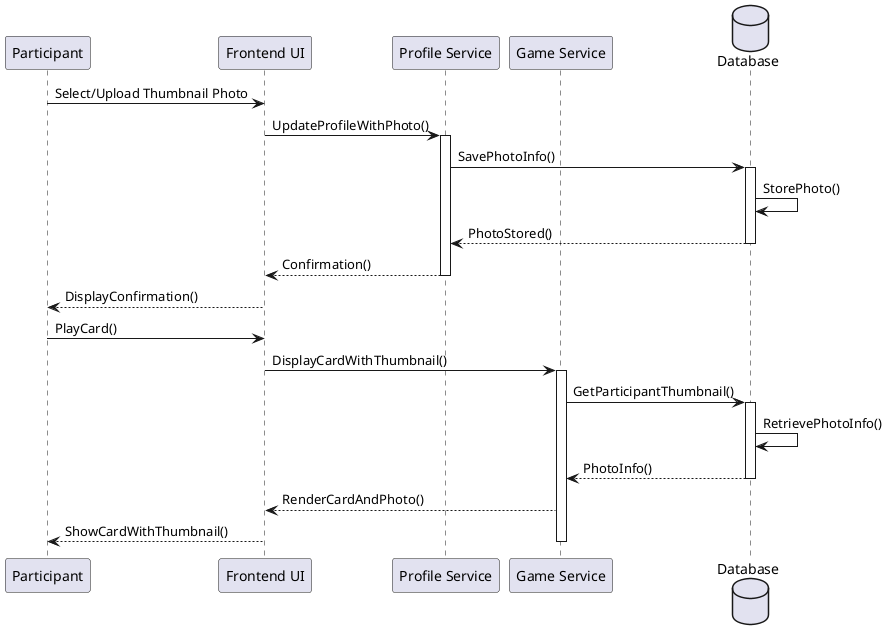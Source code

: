 @startuml
participant "Participant" as participant
participant "Frontend UI" as ui
participant "Profile Service" as profile
participant "Game Service" as game
database "Database" as db

participant -> ui: Select/Upload Thumbnail Photo
ui -> profile: UpdateProfileWithPhoto()
activate profile
profile -> db: SavePhotoInfo()
activate db
db -> db: StorePhoto()
db --> profile: PhotoStored()
deactivate db
profile --> ui: Confirmation()
deactivate profile
ui --> participant: DisplayConfirmation()

participant -> ui: PlayCard()
ui -> game: DisplayCardWithThumbnail()
activate game
game -> db: GetParticipantThumbnail()
activate db
db -> db: RetrievePhotoInfo()
db --> game: PhotoInfo()
deactivate db
game --> ui: RenderCardAndPhoto()
ui --> participant: ShowCardWithThumbnail()
deactivate game

@enduml
